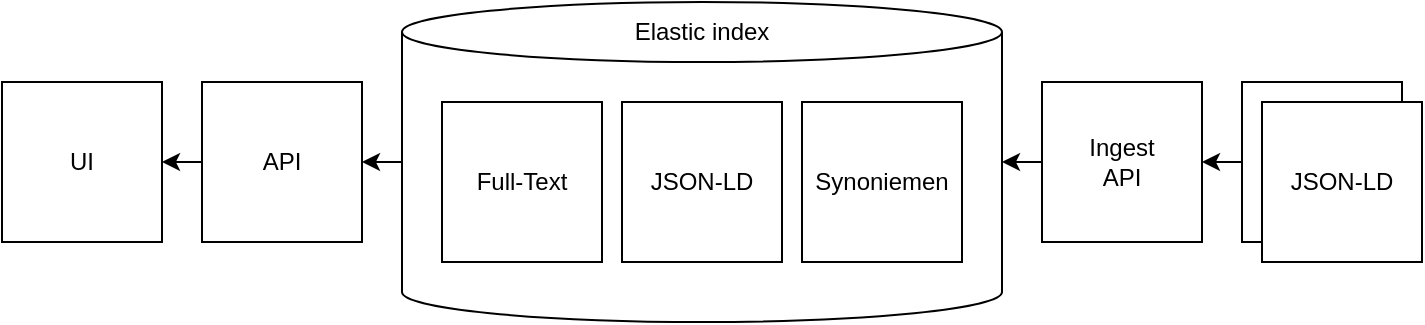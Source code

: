 <mxfile>
    <diagram id="isvdmmz2b9CaDsU2osz-" name="Page-1">
        <mxGraphModel dx="1484" dy="703" grid="1" gridSize="10" guides="1" tooltips="1" connect="1" arrows="1" fold="1" page="1" pageScale="1" pageWidth="827" pageHeight="1169" math="0" shadow="0">
            <root>
                <mxCell id="0"/>
                <mxCell id="1" parent="0"/>
                <mxCell id="0vcQ2RfdXsWS-IzrkH8d-1" value="" style="shape=cylinder3;whiteSpace=wrap;html=1;boundedLbl=1;backgroundOutline=1;size=15;" parent="1" vertex="1">
                    <mxGeometry x="220" y="280" width="300" height="160" as="geometry"/>
                </mxCell>
                <mxCell id="0vcQ2RfdXsWS-IzrkH8d-2" value="UI" style="whiteSpace=wrap;html=1;aspect=fixed;" parent="1" vertex="1">
                    <mxGeometry x="20" y="320" width="80" height="80" as="geometry"/>
                </mxCell>
                <mxCell id="0vcQ2RfdXsWS-IzrkH8d-3" value="API" style="whiteSpace=wrap;html=1;aspect=fixed;" parent="1" vertex="1">
                    <mxGeometry x="120" y="320" width="80" height="80" as="geometry"/>
                </mxCell>
                <mxCell id="0vcQ2RfdXsWS-IzrkH8d-4" value="JSON-LD" style="whiteSpace=wrap;html=1;aspect=fixed;" parent="1" vertex="1">
                    <mxGeometry x="330" y="330" width="80" height="80" as="geometry"/>
                </mxCell>
                <mxCell id="0vcQ2RfdXsWS-IzrkH8d-8" value="Ingest&lt;br&gt;API" style="whiteSpace=wrap;html=1;aspect=fixed;" parent="1" vertex="1">
                    <mxGeometry x="540" y="320" width="80" height="80" as="geometry"/>
                </mxCell>
                <mxCell id="5C9bipjjYetBduN_6gn8-1" value="Synoniemen" style="whiteSpace=wrap;html=1;aspect=fixed;" parent="1" vertex="1">
                    <mxGeometry x="420" y="330" width="80" height="80" as="geometry"/>
                </mxCell>
                <mxCell id="5C9bipjjYetBduN_6gn8-2" value="Full-Text" style="whiteSpace=wrap;html=1;aspect=fixed;" parent="1" vertex="1">
                    <mxGeometry x="240" y="330" width="80" height="80" as="geometry"/>
                </mxCell>
                <mxCell id="5C9bipjjYetBduN_6gn8-5" value="Elastic index" style="text;html=1;strokeColor=none;fillColor=none;align=center;verticalAlign=middle;whiteSpace=wrap;rounded=0;" parent="1" vertex="1">
                    <mxGeometry x="310" y="280" width="120" height="30" as="geometry"/>
                </mxCell>
                <mxCell id="5C9bipjjYetBduN_6gn8-6" value="" style="endArrow=classic;html=1;rounded=0;exitX=0;exitY=0.5;exitDx=0;exitDy=0;entryX=1;entryY=0.5;entryDx=0;entryDy=0;" parent="1" source="0vcQ2RfdXsWS-IzrkH8d-3" target="0vcQ2RfdXsWS-IzrkH8d-2" edge="1">
                    <mxGeometry width="50" height="50" relative="1" as="geometry">
                        <mxPoint x="150" y="210" as="sourcePoint"/>
                        <mxPoint x="90" y="250" as="targetPoint"/>
                    </mxGeometry>
                </mxCell>
                <mxCell id="5C9bipjjYetBduN_6gn8-10" value="" style="endArrow=classic;html=1;rounded=0;exitX=0;exitY=0.5;exitDx=0;exitDy=0;entryX=1;entryY=0.5;entryDx=0;entryDy=0;exitPerimeter=0;" parent="1" source="0vcQ2RfdXsWS-IzrkH8d-1" target="0vcQ2RfdXsWS-IzrkH8d-3" edge="1">
                    <mxGeometry width="50" height="50" relative="1" as="geometry">
                        <mxPoint x="590" y="190" as="sourcePoint"/>
                        <mxPoint x="640" y="140" as="targetPoint"/>
                    </mxGeometry>
                </mxCell>
                <mxCell id="5C9bipjjYetBduN_6gn8-12" value="" style="endArrow=classic;html=1;rounded=0;entryX=1;entryY=0.5;entryDx=0;entryDy=0;entryPerimeter=0;exitX=0;exitY=0.5;exitDx=0;exitDy=0;" parent="1" target="0vcQ2RfdXsWS-IzrkH8d-1" edge="1" source="0vcQ2RfdXsWS-IzrkH8d-8">
                    <mxGeometry width="50" height="50" relative="1" as="geometry">
                        <mxPoint x="360" y="490" as="sourcePoint"/>
                        <mxPoint x="410" y="440" as="targetPoint"/>
                    </mxGeometry>
                </mxCell>
                <mxCell id="5C9bipjjYetBduN_6gn8-13" value="" style="endArrow=classic;html=1;rounded=0;entryX=1;entryY=0.5;entryDx=0;entryDy=0;exitX=0;exitY=0.5;exitDx=0;exitDy=0;" parent="1" source="5C9bipjjYetBduN_6gn8-14" target="0vcQ2RfdXsWS-IzrkH8d-8" edge="1">
                    <mxGeometry width="50" height="50" relative="1" as="geometry">
                        <mxPoint x="360" y="640" as="sourcePoint"/>
                        <mxPoint x="440" y="680" as="targetPoint"/>
                    </mxGeometry>
                </mxCell>
                <mxCell id="5C9bipjjYetBduN_6gn8-14" value="" style="whiteSpace=wrap;html=1;aspect=fixed;" parent="1" vertex="1">
                    <mxGeometry x="640" y="320" width="80" height="80" as="geometry"/>
                </mxCell>
                <mxCell id="5C9bipjjYetBduN_6gn8-15" value="JSON-LD" style="whiteSpace=wrap;html=1;aspect=fixed;" parent="1" vertex="1">
                    <mxGeometry x="650" y="330" width="80" height="80" as="geometry"/>
                </mxCell>
            </root>
        </mxGraphModel>
    </diagram>
</mxfile>